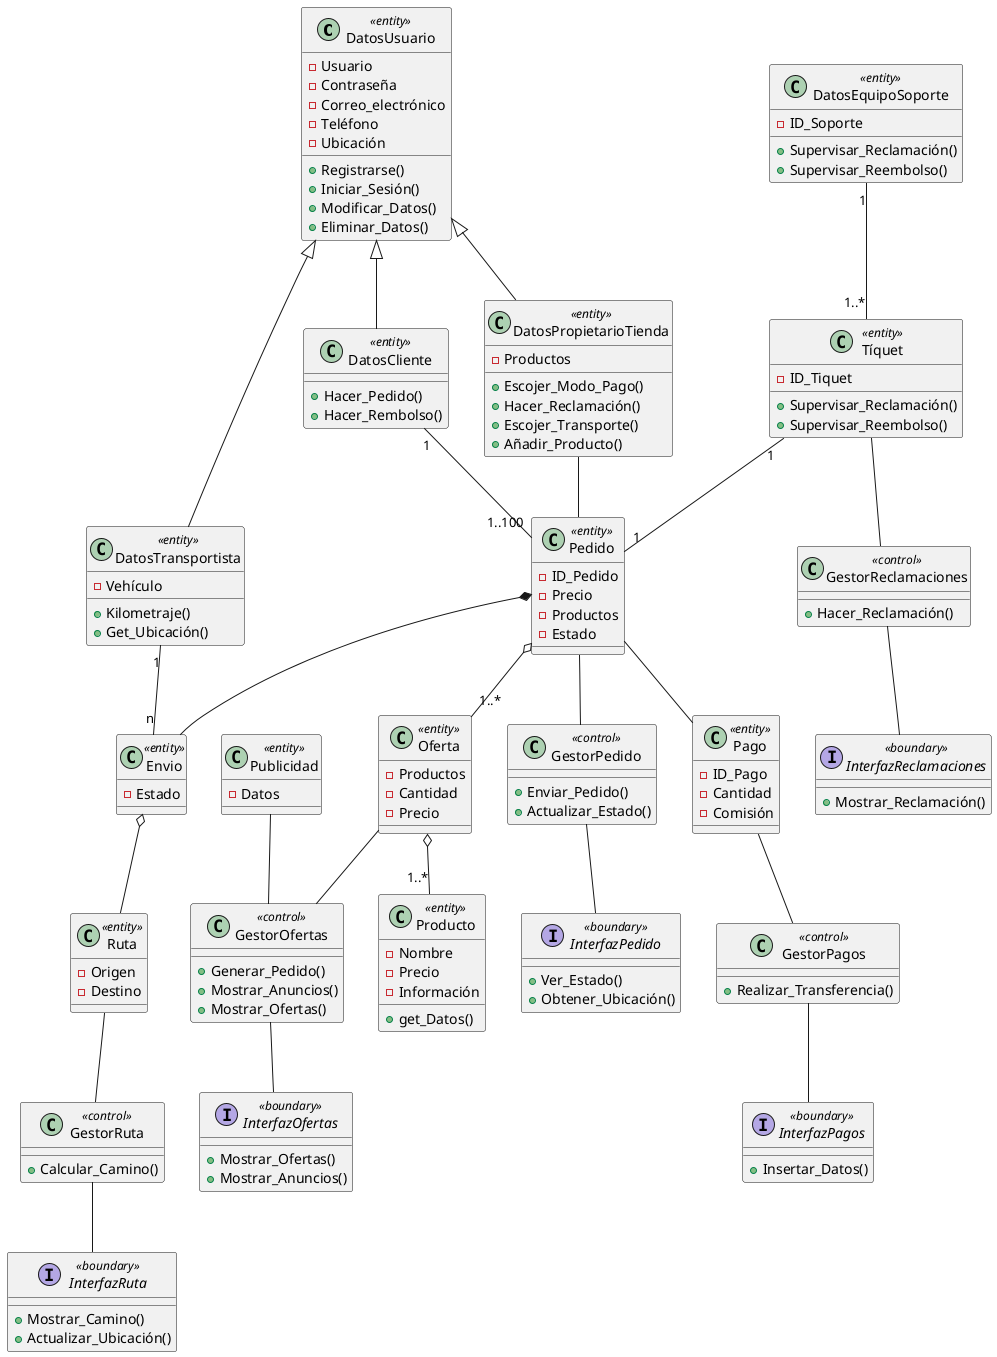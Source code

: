 @startuml Reakuzar Pedido
class DatosUsuario <<entity>>
{
    {field} -Usuario
    {field} -Contraseña
    {field} -Correo_electrónico
    {field} -Teléfono
    {field} -Ubicación
    {method} +Registrarse()
    {method} +Iniciar_Sesión()
    {method} +Modificar_Datos()
    {method} +Eliminar_Datos()
}


class DatosPropietarioTienda <<entity>>
{
    {field} -Productos
    {method} +Escojer_Modo_Pago()
    {method} +Hacer_Reclamación()
    {method} +Escojer_Transporte()
    {method} +Añadir_Producto()
}

class DatosTransportista <<entity>>
{
    {field} -Vehículo
    {method} +Kilometraje()
    {method} +Get_Ubicación()
}

class DatosCliente <<entity>>
{
    {method} +Hacer_Pedido()
    {method} +Hacer_Rembolso()
}

class DatosEquipoSoporte <<entity>>
{
    {field} -ID_Soporte
    {method} +Supervisar_Reclamación()
    {method} +Supervisar_Reembolso()
}

class Tíquet <<entity>>
{
    {field} -ID_Tiquet
    {method} +Supervisar_Reclamación()
    {method} +Supervisar_Reembolso()
}

class GestorPagos <<control>>
{
    {method} +Realizar_Transferencia()
}

interface InterfazPagos <<boundary>>
{
    {method} +Insertar_Datos()
}

class Producto <<entity>>
{
    {field} -Nombre
    {field} -Precio
    {field} -Información
    {method} +get_Datos()
}

class Oferta <<entity>>
{
    {field} -Productos
    {field} -Cantidad
    {field} -Precio
}

class GestorPedido <<control>>
{
    {method} +Enviar_Pedido()
    {method} +Actualizar_Estado()
}

interface InterfazPedido <<boundary>>
{
    {method} +Ver_Estado()
    {method} +Obtener_Ubicación()
}

class GestorOfertas <<control>>
{
    {method} +Generar_Pedido()
    {method} +Mostrar_Anuncios()
    {method} +Mostrar_Ofertas()
}

interface InterfazOfertas <<boundary>>
{
    {method} +Mostrar_Ofertas()
    {method} +Mostrar_Anuncios()
}

class GestorRuta <<control>>
{
    {method} +Calcular_Camino()
}

interface InterfazRuta <<boundary>>
{
    {method} +Mostrar_Camino()
    {method} +Actualizar_Ubicación()
}

class GestorReclamaciones <<control>>
{
    {method} +Hacer_Reclamación()
}

interface InterfazReclamaciones <<boundary>>
{
    {method} +Mostrar_Reclamación()
}


class Pago <<entity>>
{
    {field} -ID_Pago
    {field} -Cantidad
    {field} -Comisión
}

class Pedido <<entity>>
{
    {field} -ID_Pedido
    {field} -Precio
    {field} -Productos
    {field} -Estado
}

class Ruta <<entity>>
{
    {field} -Origen
    {field} -Destino
}

class Envio <<entity>>
{
    {field} -Estado
}

class Publicidad <<entity>>
{
    {field} -Datos
}

DatosUsuario ^-- DatosCliente
DatosUsuario ^-- DatosPropietarioTienda
DatosUsuario ^-- DatosTransportista
Pedido -- Pago
DatosCliente "1" -- "1..100" Pedido
DatosPropietarioTienda -- Pedido
Pedido o-- "1..*" Oferta
Pedido *-- Envio
DatosTransportista "1" -- "n" Envio
Envio o-- Ruta
Ruta -- GestorRuta
GestorRuta -- InterfazRuta
Pago -- GestorPagos
GestorPagos -- InterfazPagos
Pedido -- GestorPedido
GestorPedido -- InterfazPedido
Oferta --GestorOfertas
GestorOfertas -- InterfazOfertas
Oferta o-- "1..*" Producto
DatosEquipoSoporte "1" -- "1..*" Tíquet
Tíquet "1" -- "1" Pedido
Tíquet -- GestorReclamaciones
GestorReclamaciones -- InterfazReclamaciones
Publicidad -- GestorOfertas
@enduml